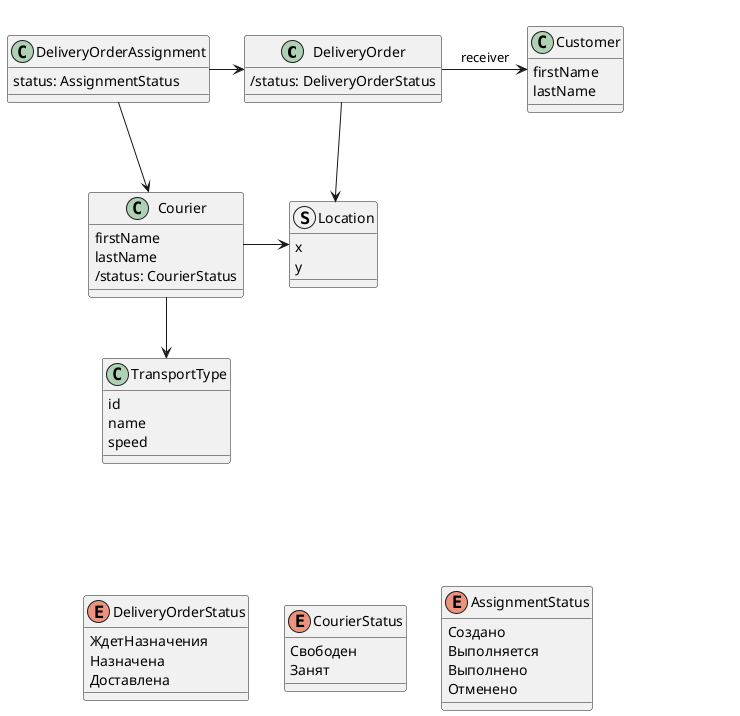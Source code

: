 @startuml
'https://plantuml.com/class-diagram

'!pragma layout smetana
'left to right direction

class DeliveryOrder{
    /status: DeliveryOrderStatus
}

class Courier {
    firstName
    lastName
    /status: CourierStatus
}

class TransportType{
    id
    name
    speed
}
class Адрес  {
    город
    улица
    дом
    квартира
}
hide Адрес

struct Location{
    x
    y
}
class Customer {
    firstName
    lastName
}

class DeliveryOrderAssignment{
    status: AssignmentStatus
}

Courier -r-> Location
Courier -d-> TransportType
DeliveryOrderAssignment --> Courier
DeliveryOrderAssignment -r-> DeliveryOrder
DeliveryOrder -r-> Customer : receiver
DeliveryOrder -d-> Location

enum DeliveryOrderStatus {
ЖдетНазначения
Назначена
Доставлена
}

enum CourierStatus {
Свободен
Занят
}

enum AssignmentStatus {
    Создано
    Выполняется
    Выполнено
    Отменено
}

TransportType -d[hidden]--> DeliveryOrderStatus
DeliveryOrderStatus -[hidden]> CourierStatus
CourierStatus -[hidden]> AssignmentStatus

@enduml